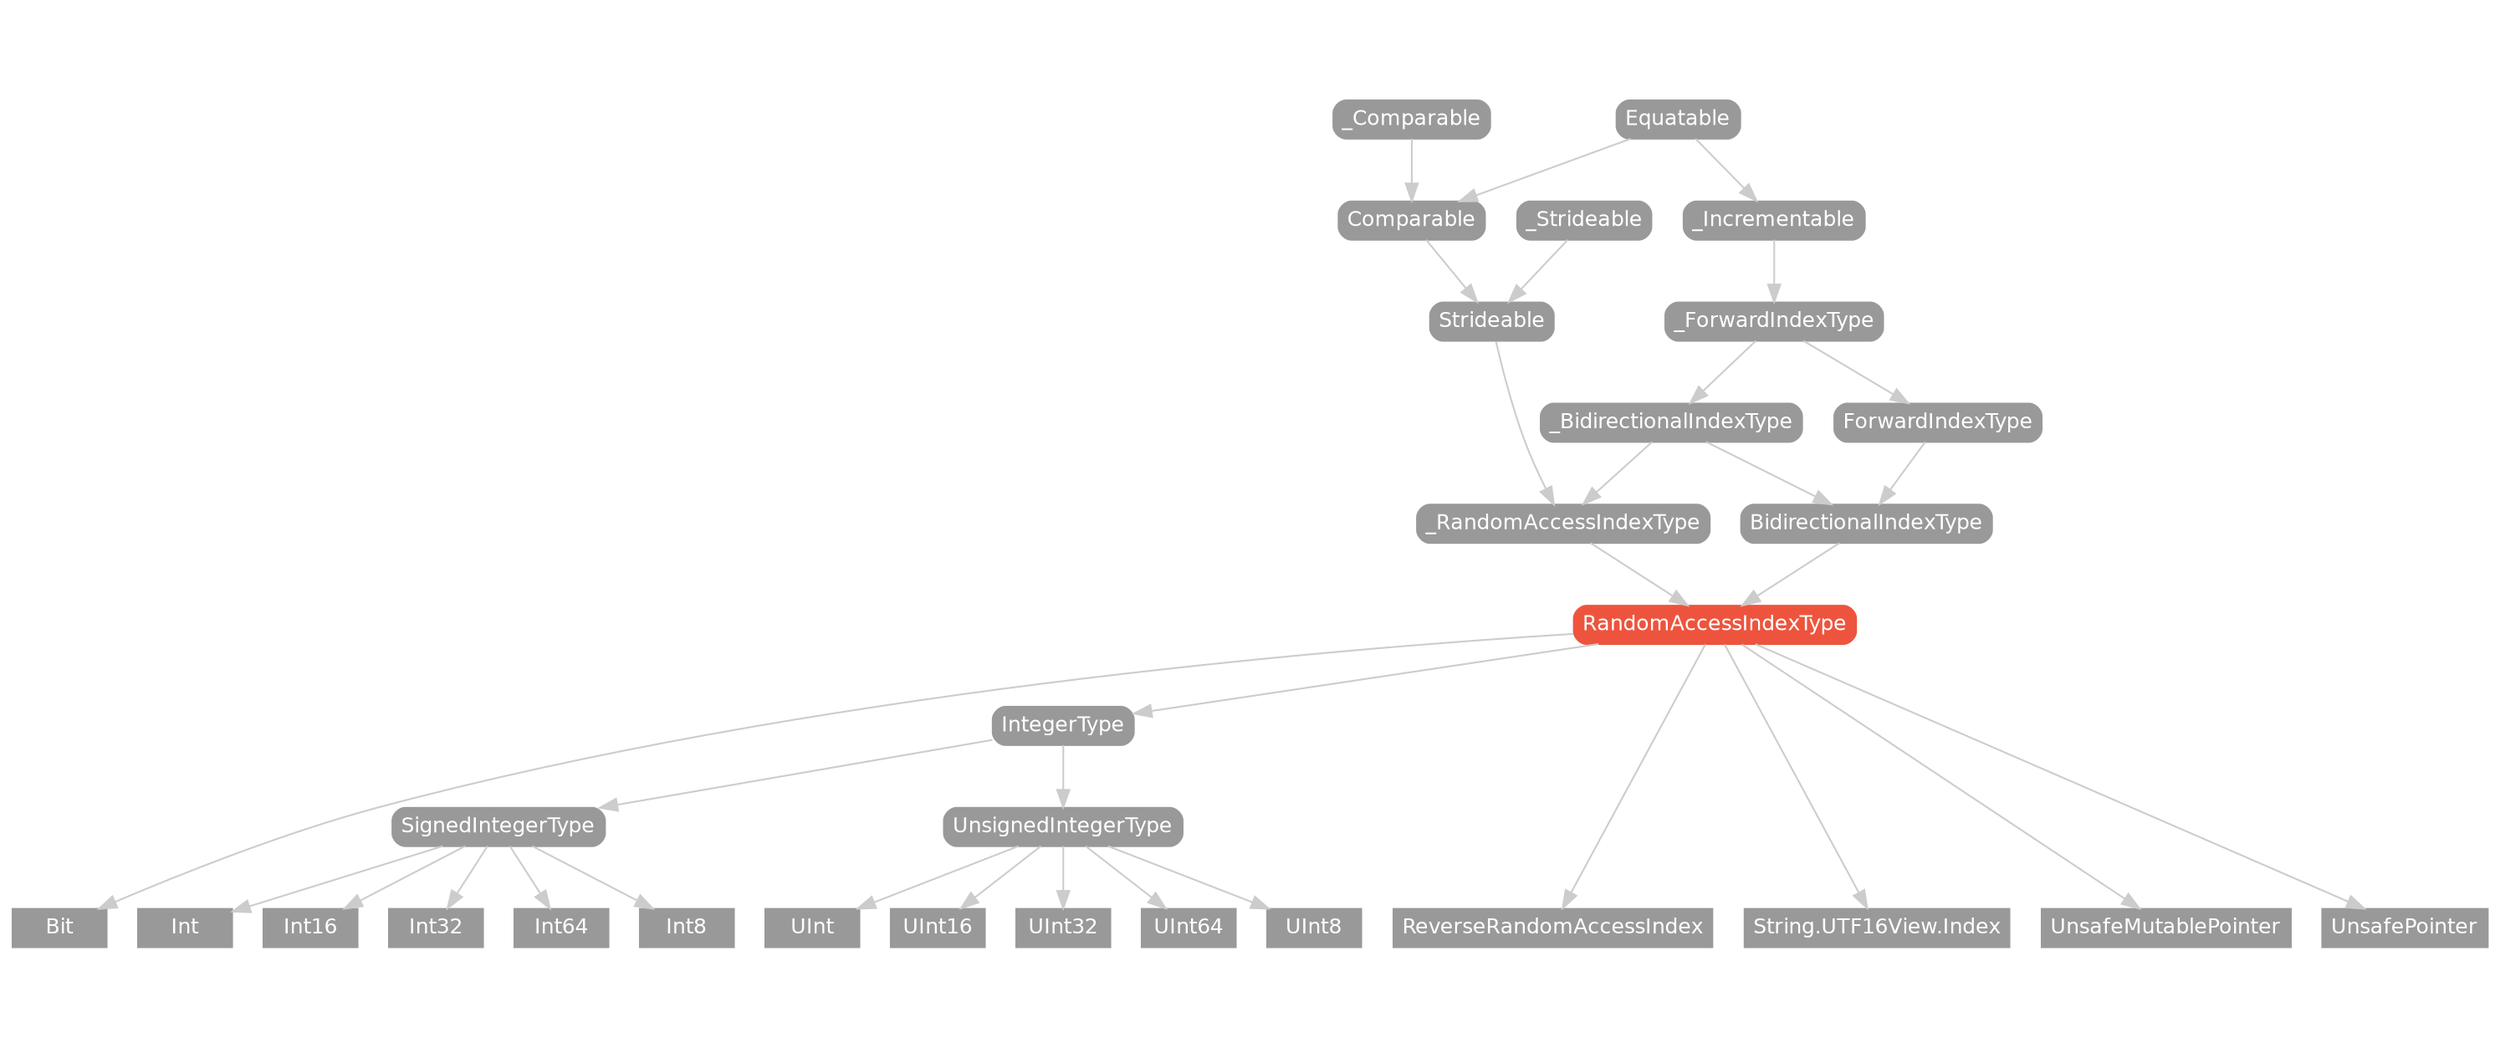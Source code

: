 strict digraph "RandomAccessIndexType - Type Hierarchy - SwiftDoc.org" {
    pad="0.1,0.8"
    node [shape=box, style="filled,rounded", color="#999999", fillcolor="#999999", fontcolor=white, fontname=Helvetica, fontnames="Helvetica,sansserif", fontsize=12, margin="0.07,0.05", height="0.3"]
    edge [color="#cccccc"]
    "BidirectionalIndexType" [URL="/protocol/BidirectionalIndexType/hierarchy/"]
    "Bit" [URL="/type/Bit/hierarchy/", style=filled]
    "Comparable" [URL="/protocol/Comparable/hierarchy/"]
    "Equatable" [URL="/protocol/Equatable/hierarchy/"]
    "ForwardIndexType" [URL="/protocol/ForwardIndexType/hierarchy/"]
    "Int" [URL="/type/Int/hierarchy/", style=filled]
    "Int16" [URL="/type/Int16/hierarchy/", style=filled]
    "Int32" [URL="/type/Int32/hierarchy/", style=filled]
    "Int64" [URL="/type/Int64/hierarchy/", style=filled]
    "Int8" [URL="/type/Int8/hierarchy/", style=filled]
    "IntegerType" [URL="/protocol/IntegerType/hierarchy/"]
    "RandomAccessIndexType" [URL="/protocol/RandomAccessIndexType/", style="filled,rounded", fillcolor="#ee543d", color="#ee543d"]
    "ReverseRandomAccessIndex" [URL="/type/ReverseRandomAccessIndex/hierarchy/", style=filled]
    "SignedIntegerType" [URL="/protocol/SignedIntegerType/hierarchy/"]
    "Strideable" [URL="/protocol/Strideable/hierarchy/"]
    "String.UTF16View.Index" [URL="/type/String.UTF16View.Index/hierarchy/", style=filled]
    "UInt" [URL="/type/UInt/hierarchy/", style=filled]
    "UInt16" [URL="/type/UInt16/hierarchy/", style=filled]
    "UInt32" [URL="/type/UInt32/hierarchy/", style=filled]
    "UInt64" [URL="/type/UInt64/hierarchy/", style=filled]
    "UInt8" [URL="/type/UInt8/hierarchy/", style=filled]
    "UnsafeMutablePointer" [URL="/type/UnsafeMutablePointer/hierarchy/", style=filled]
    "UnsafePointer" [URL="/type/UnsafePointer/hierarchy/", style=filled]
    "UnsignedIntegerType" [URL="/protocol/UnsignedIntegerType/hierarchy/"]
    "_BidirectionalIndexType" [URL="/protocol/_BidirectionalIndexType/hierarchy/"]
    "_Comparable" [URL="/protocol/_Comparable/hierarchy/"]
    "_ForwardIndexType" [URL="/protocol/_ForwardIndexType/hierarchy/"]
    "_Incrementable" [URL="/protocol/_Incrementable/hierarchy/"]
    "_RandomAccessIndexType" [URL="/protocol/_RandomAccessIndexType/hierarchy/"]
    "_Strideable" [URL="/protocol/_Strideable/hierarchy/"]    "RandomAccessIndexType" -> "Bit"
    "RandomAccessIndexType" -> "IntegerType"
    "RandomAccessIndexType" -> "ReverseRandomAccessIndex"
    "RandomAccessIndexType" -> "UnsafeMutablePointer"
    "RandomAccessIndexType" -> "UnsafePointer"
    "RandomAccessIndexType" -> "String.UTF16View.Index"
    "IntegerType" -> "SignedIntegerType"
    "IntegerType" -> "UnsignedIntegerType"
    "SignedIntegerType" -> "Int"
    "SignedIntegerType" -> "Int16"
    "SignedIntegerType" -> "Int32"
    "SignedIntegerType" -> "Int64"
    "SignedIntegerType" -> "Int8"
    "UnsignedIntegerType" -> "UInt"
    "UnsignedIntegerType" -> "UInt16"
    "UnsignedIntegerType" -> "UInt32"
    "UnsignedIntegerType" -> "UInt64"
    "UnsignedIntegerType" -> "UInt8"
    "BidirectionalIndexType" -> "RandomAccessIndexType"
    "_RandomAccessIndexType" -> "RandomAccessIndexType"
    "ForwardIndexType" -> "BidirectionalIndexType"
    "_BidirectionalIndexType" -> "BidirectionalIndexType"
    "_ForwardIndexType" -> "ForwardIndexType"
    "_Incrementable" -> "_ForwardIndexType"
    "Equatable" -> "_Incrementable"
    "_ForwardIndexType" -> "_BidirectionalIndexType"
    "_Incrementable" -> "_ForwardIndexType"
    "Equatable" -> "_Incrementable"
    "_BidirectionalIndexType" -> "_RandomAccessIndexType"
    "Strideable" -> "_RandomAccessIndexType"
    "_ForwardIndexType" -> "_BidirectionalIndexType"
    "_Incrementable" -> "_ForwardIndexType"
    "Equatable" -> "_Incrementable"
    "Comparable" -> "Strideable"
    "_Strideable" -> "Strideable"
    "_Comparable" -> "Comparable"
    "Equatable" -> "Comparable"
    subgraph Types {
        rank = max; "Bit"; "ReverseRandomAccessIndex"; "UnsafeMutablePointer"; "UnsafePointer"; "String.UTF16View.Index"; "Int"; "Int16"; "Int32"; "Int64"; "Int8"; "UInt"; "UInt16"; "UInt32"; "UInt64"; "UInt8";
    }
}
